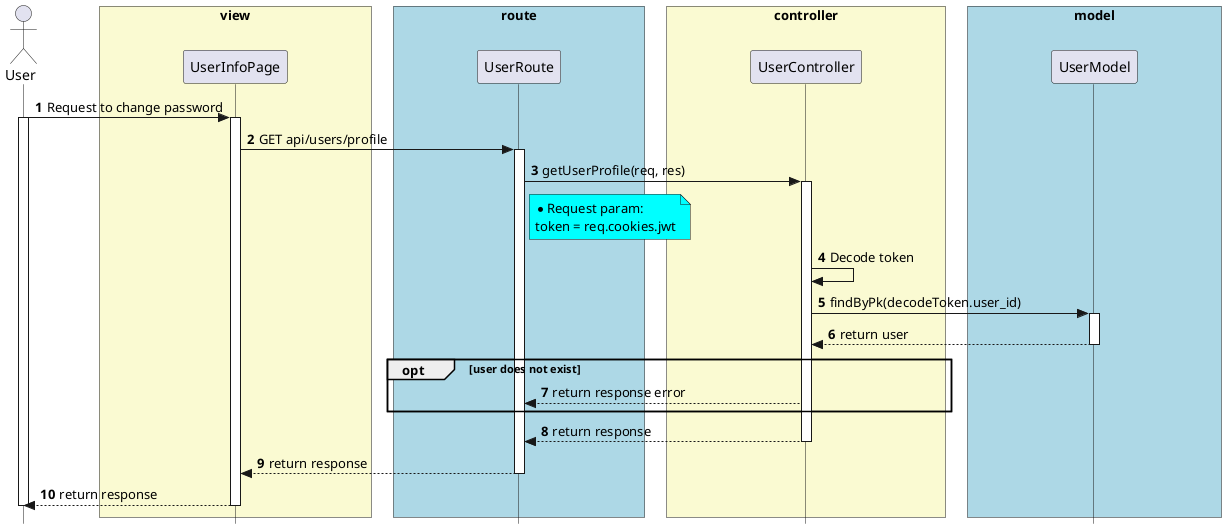 @startuml


skinparam style strictuml

skinparam lifelineStrategy solid

skinparam ParticipantPadding 80

skinparam BoxPadding 10

autonumber

actor User as User

box "view" #LightGoldenRodYellow

participant UserInfoPage as UserInfoPage

end box

box "route" #lightBlue

participant UserRoute as UserRoute

end box


box "controller" #LightGoldenRodYellow
participant UserController as UserController

end box


box "model" #lightBlue
participant UserModel as UserModel

end box


User -> UserInfoPage: Request to change password
activate User
activate UserInfoPage

UserInfoPage -> UserRoute: GET api/users/profile
activate UserRoute


UserRoute -> UserController: getUserProfile(req, res)
activate UserController

note right of UserRoute #Aqua
* Request param:
token = req.cookies.jwt
end note



UserController -> UserController: Decode token

UserController -> UserModel: findByPk(decodeToken.user_id)

activate  UserModel

UserModel --> UserController: return user

deactivate UserModel

opt user does not exist
  UserController --> UserRoute: return response error
end



UserController --> UserRoute: return response

deactivate UserController

UserRoute --> UserInfoPage: return response

deactivate UserRoute

UserInfoPage --> User: return response

deactivate UserInfoPage
deactivate User


@enduml



